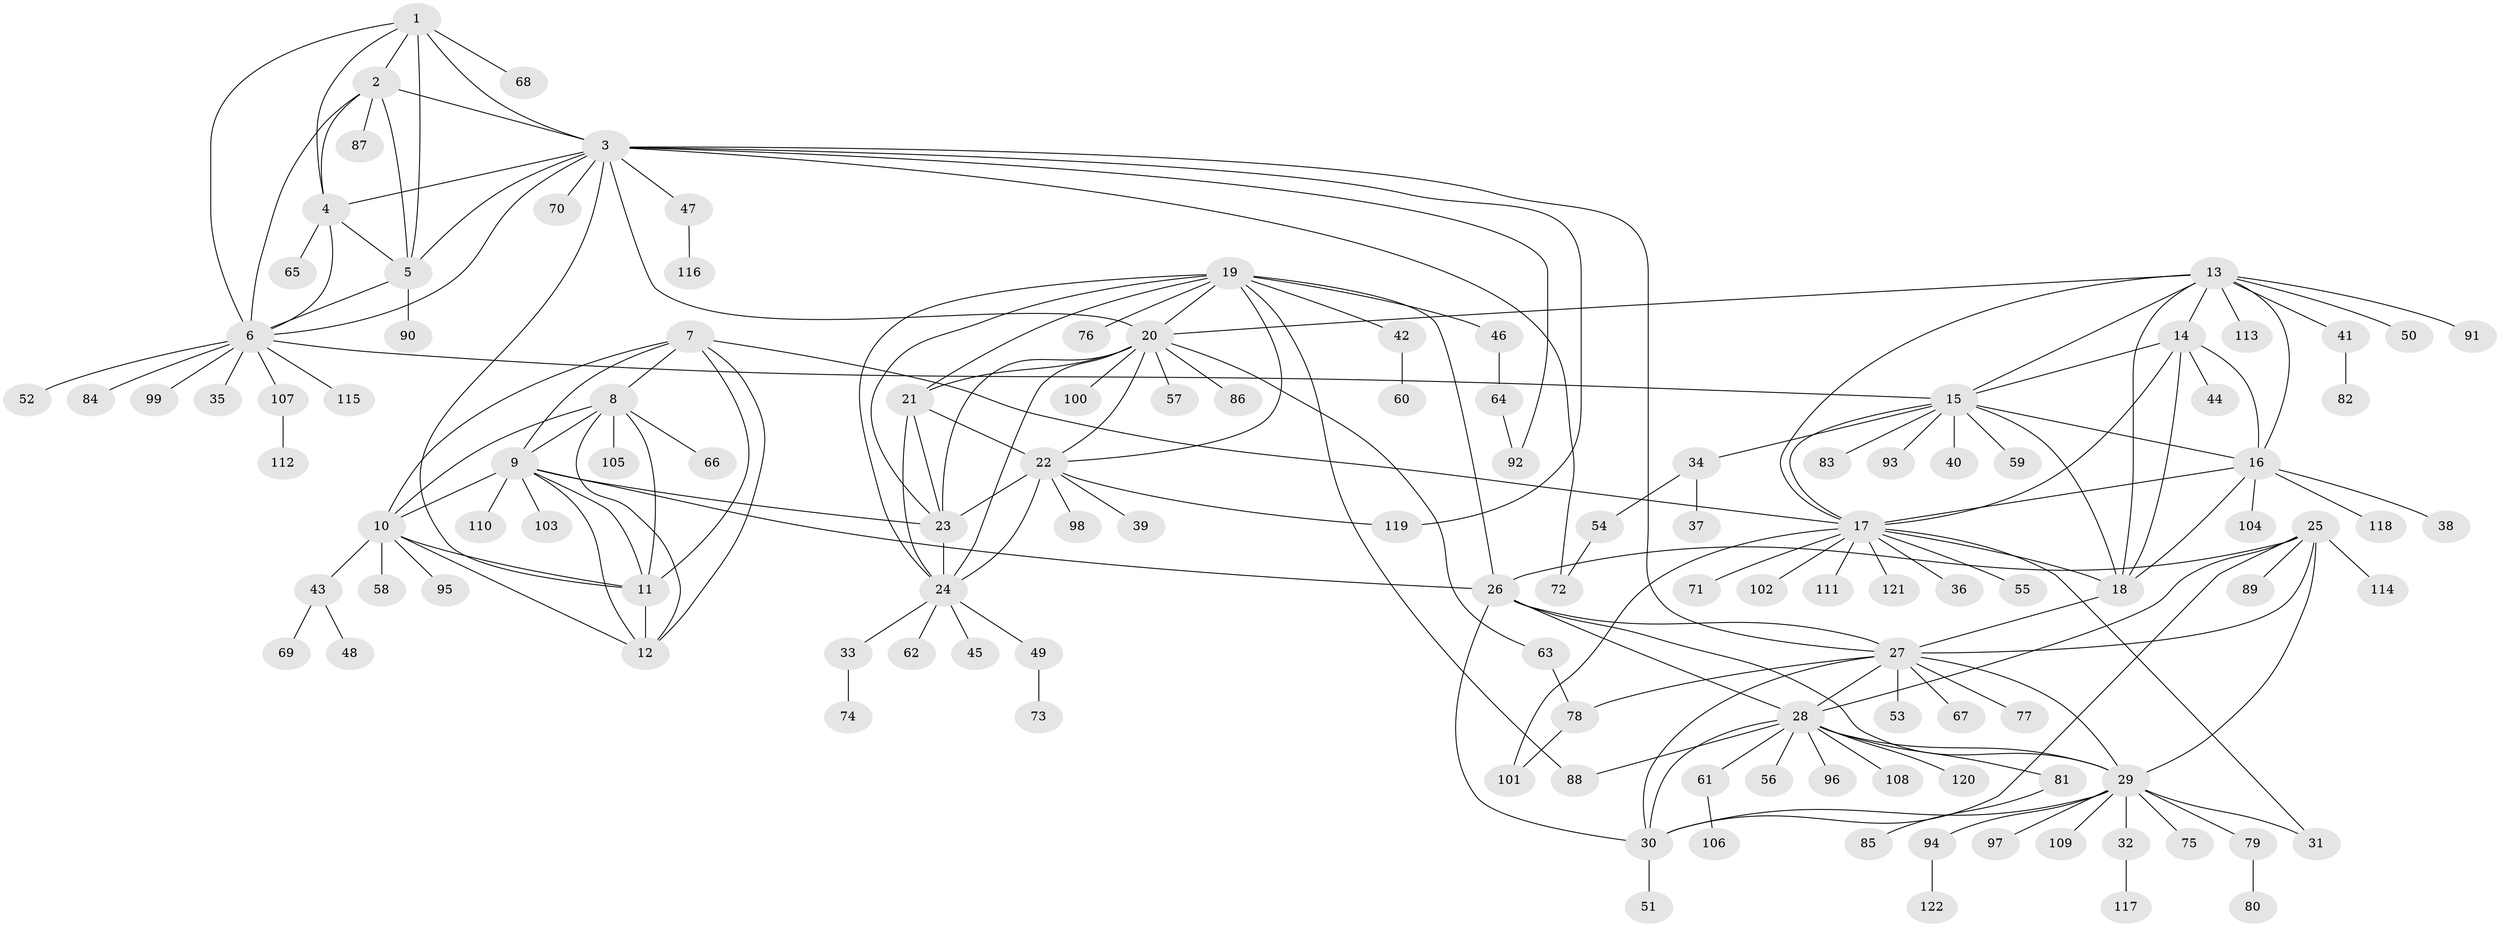 // Generated by graph-tools (version 1.1) at 2025/26/03/09/25 03:26:48]
// undirected, 122 vertices, 184 edges
graph export_dot {
graph [start="1"]
  node [color=gray90,style=filled];
  1;
  2;
  3;
  4;
  5;
  6;
  7;
  8;
  9;
  10;
  11;
  12;
  13;
  14;
  15;
  16;
  17;
  18;
  19;
  20;
  21;
  22;
  23;
  24;
  25;
  26;
  27;
  28;
  29;
  30;
  31;
  32;
  33;
  34;
  35;
  36;
  37;
  38;
  39;
  40;
  41;
  42;
  43;
  44;
  45;
  46;
  47;
  48;
  49;
  50;
  51;
  52;
  53;
  54;
  55;
  56;
  57;
  58;
  59;
  60;
  61;
  62;
  63;
  64;
  65;
  66;
  67;
  68;
  69;
  70;
  71;
  72;
  73;
  74;
  75;
  76;
  77;
  78;
  79;
  80;
  81;
  82;
  83;
  84;
  85;
  86;
  87;
  88;
  89;
  90;
  91;
  92;
  93;
  94;
  95;
  96;
  97;
  98;
  99;
  100;
  101;
  102;
  103;
  104;
  105;
  106;
  107;
  108;
  109;
  110;
  111;
  112;
  113;
  114;
  115;
  116;
  117;
  118;
  119;
  120;
  121;
  122;
  1 -- 2;
  1 -- 3;
  1 -- 4;
  1 -- 5;
  1 -- 6;
  1 -- 68;
  2 -- 3;
  2 -- 4;
  2 -- 5;
  2 -- 6;
  2 -- 87;
  3 -- 4;
  3 -- 5;
  3 -- 6;
  3 -- 11;
  3 -- 20;
  3 -- 27;
  3 -- 47;
  3 -- 70;
  3 -- 72;
  3 -- 92;
  3 -- 119;
  4 -- 5;
  4 -- 6;
  4 -- 65;
  5 -- 6;
  5 -- 90;
  6 -- 15;
  6 -- 35;
  6 -- 52;
  6 -- 84;
  6 -- 99;
  6 -- 107;
  6 -- 115;
  7 -- 8;
  7 -- 9;
  7 -- 10;
  7 -- 11;
  7 -- 12;
  7 -- 17;
  8 -- 9;
  8 -- 10;
  8 -- 11;
  8 -- 12;
  8 -- 66;
  8 -- 105;
  9 -- 10;
  9 -- 11;
  9 -- 12;
  9 -- 23;
  9 -- 26;
  9 -- 103;
  9 -- 110;
  10 -- 11;
  10 -- 12;
  10 -- 43;
  10 -- 58;
  10 -- 95;
  11 -- 12;
  13 -- 14;
  13 -- 15;
  13 -- 16;
  13 -- 17;
  13 -- 18;
  13 -- 20;
  13 -- 41;
  13 -- 50;
  13 -- 91;
  13 -- 113;
  14 -- 15;
  14 -- 16;
  14 -- 17;
  14 -- 18;
  14 -- 44;
  15 -- 16;
  15 -- 17;
  15 -- 18;
  15 -- 34;
  15 -- 40;
  15 -- 59;
  15 -- 83;
  15 -- 93;
  16 -- 17;
  16 -- 18;
  16 -- 38;
  16 -- 104;
  16 -- 118;
  17 -- 18;
  17 -- 31;
  17 -- 36;
  17 -- 55;
  17 -- 71;
  17 -- 101;
  17 -- 102;
  17 -- 111;
  17 -- 121;
  18 -- 27;
  19 -- 20;
  19 -- 21;
  19 -- 22;
  19 -- 23;
  19 -- 24;
  19 -- 26;
  19 -- 42;
  19 -- 46;
  19 -- 76;
  19 -- 88;
  20 -- 21;
  20 -- 22;
  20 -- 23;
  20 -- 24;
  20 -- 57;
  20 -- 63;
  20 -- 86;
  20 -- 100;
  21 -- 22;
  21 -- 23;
  21 -- 24;
  22 -- 23;
  22 -- 24;
  22 -- 39;
  22 -- 98;
  22 -- 119;
  23 -- 24;
  24 -- 33;
  24 -- 45;
  24 -- 49;
  24 -- 62;
  25 -- 26;
  25 -- 27;
  25 -- 28;
  25 -- 29;
  25 -- 30;
  25 -- 89;
  25 -- 114;
  26 -- 27;
  26 -- 28;
  26 -- 29;
  26 -- 30;
  27 -- 28;
  27 -- 29;
  27 -- 30;
  27 -- 53;
  27 -- 67;
  27 -- 77;
  27 -- 78;
  28 -- 29;
  28 -- 30;
  28 -- 56;
  28 -- 61;
  28 -- 81;
  28 -- 88;
  28 -- 96;
  28 -- 108;
  28 -- 120;
  29 -- 30;
  29 -- 31;
  29 -- 32;
  29 -- 75;
  29 -- 79;
  29 -- 94;
  29 -- 97;
  29 -- 109;
  30 -- 51;
  32 -- 117;
  33 -- 74;
  34 -- 37;
  34 -- 54;
  41 -- 82;
  42 -- 60;
  43 -- 48;
  43 -- 69;
  46 -- 64;
  47 -- 116;
  49 -- 73;
  54 -- 72;
  61 -- 106;
  63 -- 78;
  64 -- 92;
  78 -- 101;
  79 -- 80;
  81 -- 85;
  94 -- 122;
  107 -- 112;
}
